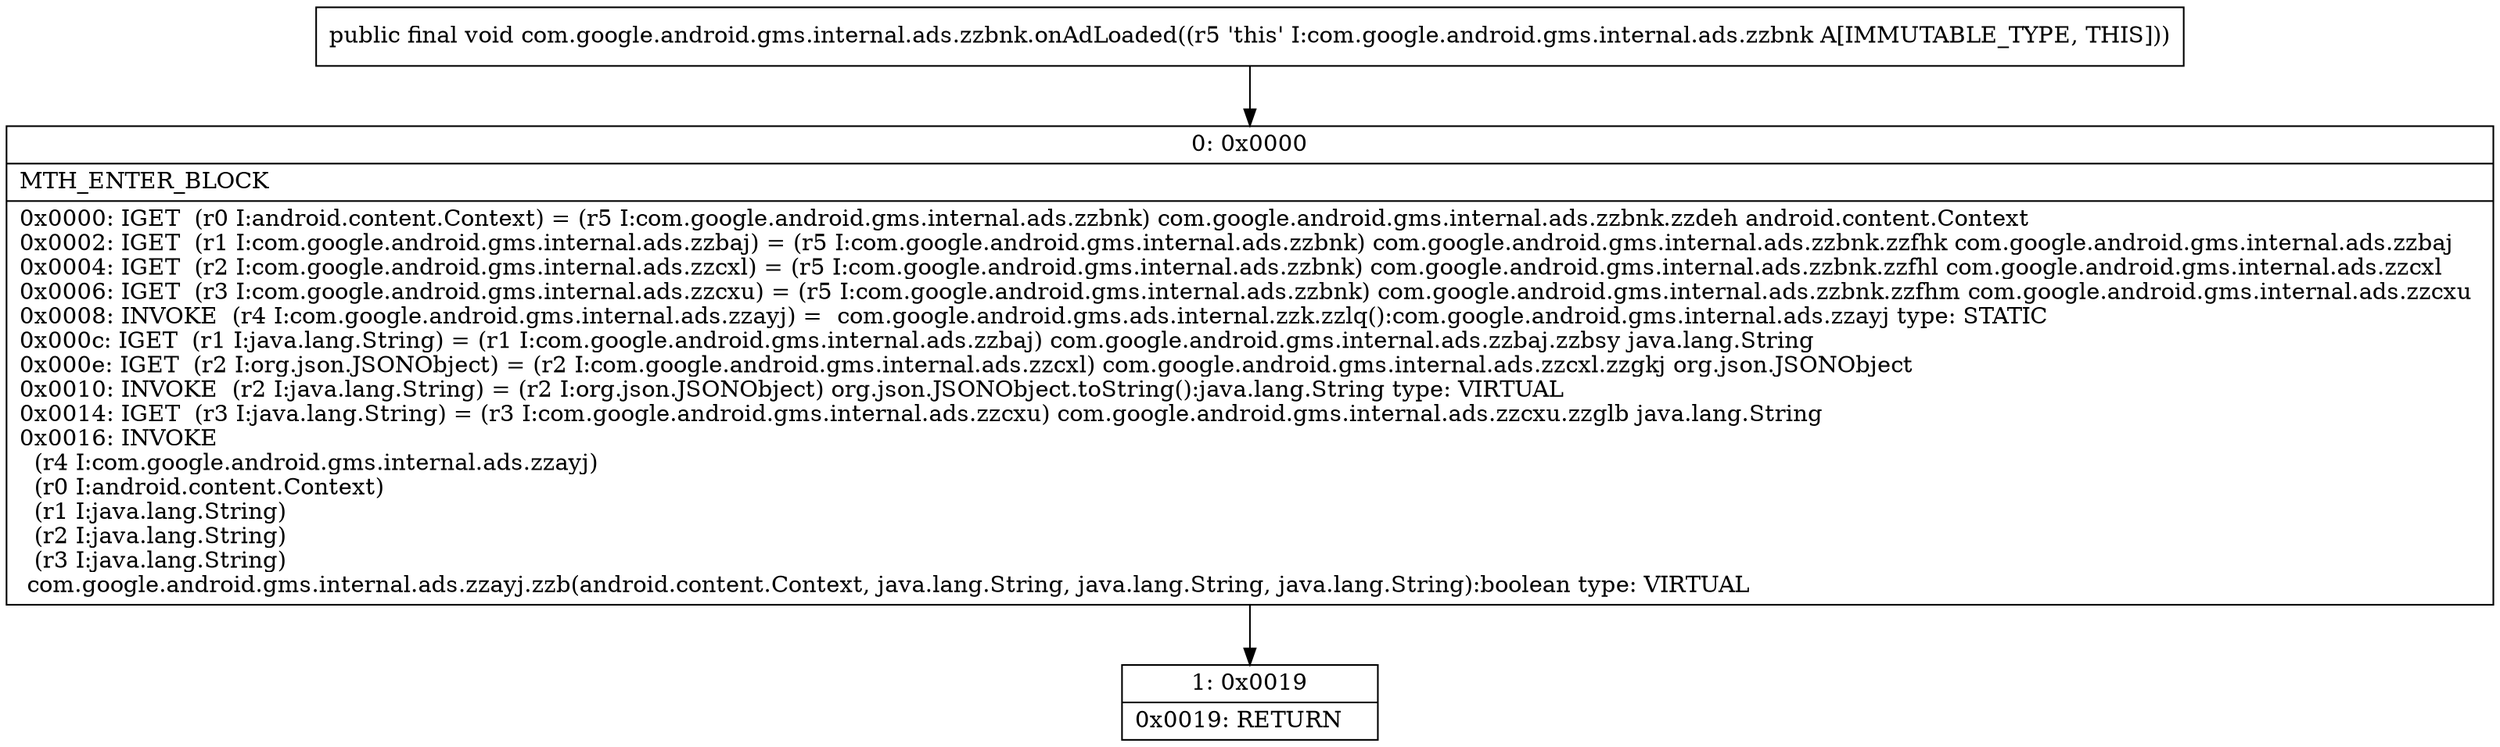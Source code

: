 digraph "CFG forcom.google.android.gms.internal.ads.zzbnk.onAdLoaded()V" {
Node_0 [shape=record,label="{0\:\ 0x0000|MTH_ENTER_BLOCK\l|0x0000: IGET  (r0 I:android.content.Context) = (r5 I:com.google.android.gms.internal.ads.zzbnk) com.google.android.gms.internal.ads.zzbnk.zzdeh android.content.Context \l0x0002: IGET  (r1 I:com.google.android.gms.internal.ads.zzbaj) = (r5 I:com.google.android.gms.internal.ads.zzbnk) com.google.android.gms.internal.ads.zzbnk.zzfhk com.google.android.gms.internal.ads.zzbaj \l0x0004: IGET  (r2 I:com.google.android.gms.internal.ads.zzcxl) = (r5 I:com.google.android.gms.internal.ads.zzbnk) com.google.android.gms.internal.ads.zzbnk.zzfhl com.google.android.gms.internal.ads.zzcxl \l0x0006: IGET  (r3 I:com.google.android.gms.internal.ads.zzcxu) = (r5 I:com.google.android.gms.internal.ads.zzbnk) com.google.android.gms.internal.ads.zzbnk.zzfhm com.google.android.gms.internal.ads.zzcxu \l0x0008: INVOKE  (r4 I:com.google.android.gms.internal.ads.zzayj) =  com.google.android.gms.ads.internal.zzk.zzlq():com.google.android.gms.internal.ads.zzayj type: STATIC \l0x000c: IGET  (r1 I:java.lang.String) = (r1 I:com.google.android.gms.internal.ads.zzbaj) com.google.android.gms.internal.ads.zzbaj.zzbsy java.lang.String \l0x000e: IGET  (r2 I:org.json.JSONObject) = (r2 I:com.google.android.gms.internal.ads.zzcxl) com.google.android.gms.internal.ads.zzcxl.zzgkj org.json.JSONObject \l0x0010: INVOKE  (r2 I:java.lang.String) = (r2 I:org.json.JSONObject) org.json.JSONObject.toString():java.lang.String type: VIRTUAL \l0x0014: IGET  (r3 I:java.lang.String) = (r3 I:com.google.android.gms.internal.ads.zzcxu) com.google.android.gms.internal.ads.zzcxu.zzglb java.lang.String \l0x0016: INVOKE  \l  (r4 I:com.google.android.gms.internal.ads.zzayj)\l  (r0 I:android.content.Context)\l  (r1 I:java.lang.String)\l  (r2 I:java.lang.String)\l  (r3 I:java.lang.String)\l com.google.android.gms.internal.ads.zzayj.zzb(android.content.Context, java.lang.String, java.lang.String, java.lang.String):boolean type: VIRTUAL \l}"];
Node_1 [shape=record,label="{1\:\ 0x0019|0x0019: RETURN   \l}"];
MethodNode[shape=record,label="{public final void com.google.android.gms.internal.ads.zzbnk.onAdLoaded((r5 'this' I:com.google.android.gms.internal.ads.zzbnk A[IMMUTABLE_TYPE, THIS])) }"];
MethodNode -> Node_0;
Node_0 -> Node_1;
}

